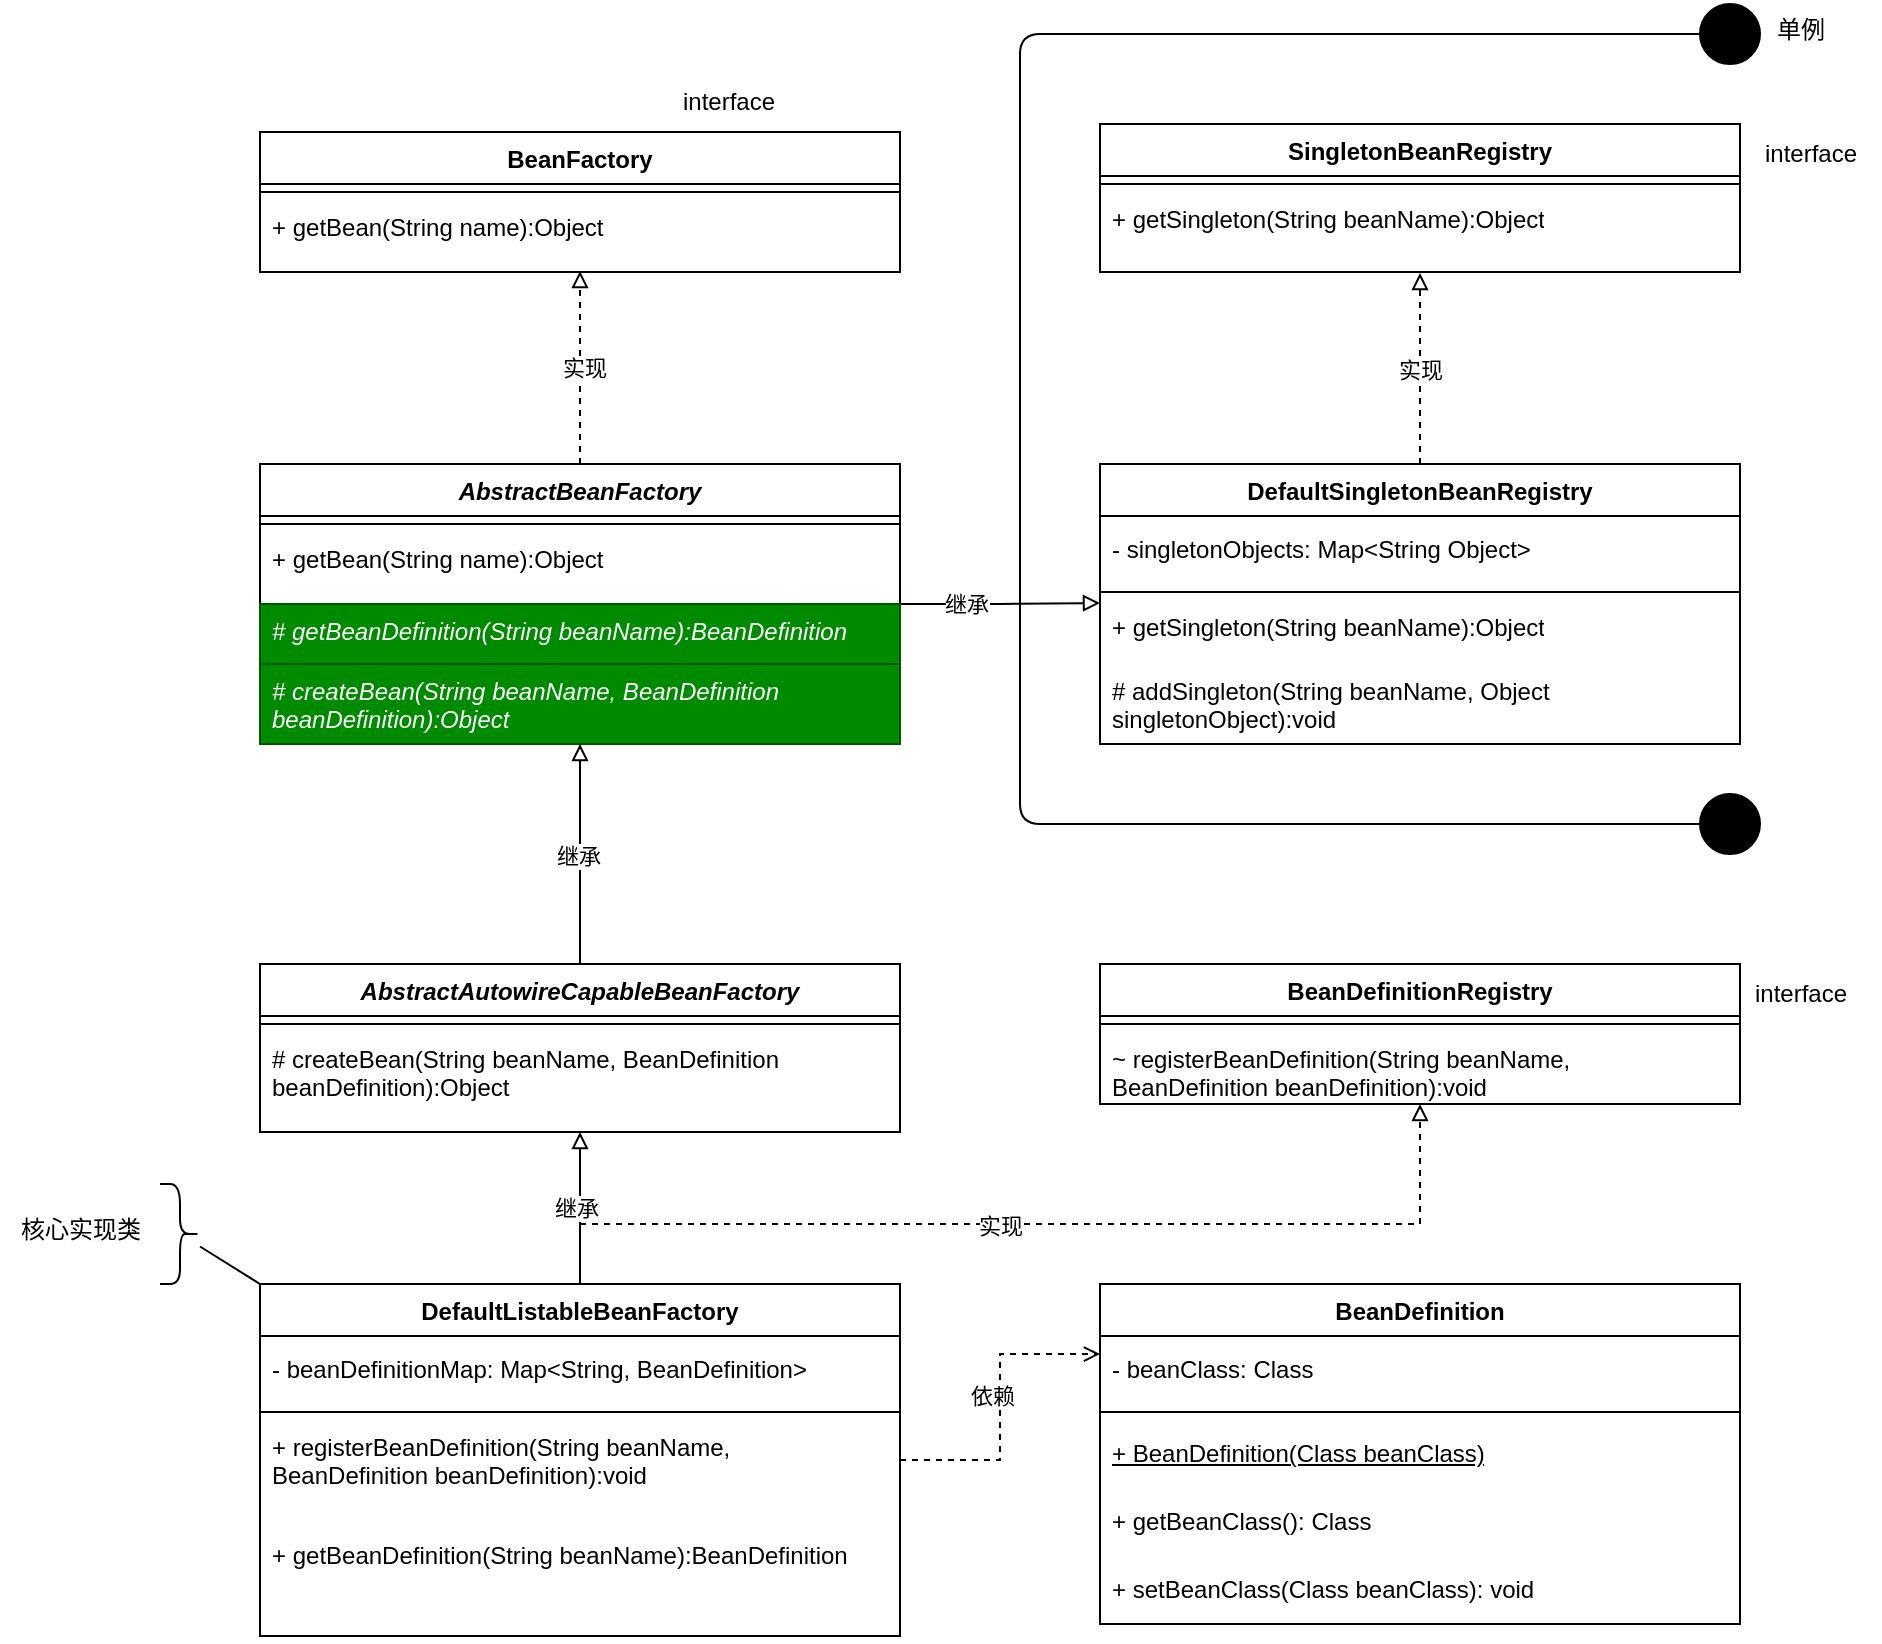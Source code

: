 <mxfile version="21.6.8" type="device">
  <diagram name="第 1 页" id="alVPErj44CpNK_qsjn6c">
    <mxGraphModel dx="1046" dy="1694" grid="1" gridSize="10" guides="1" tooltips="1" connect="1" arrows="1" fold="1" page="1" pageScale="1" pageWidth="827" pageHeight="1169" math="0" shadow="0">
      <root>
        <mxCell id="0" />
        <mxCell id="1" parent="0" />
        <mxCell id="1G4mxR07ogMKUm3dEiiU-1" value="BeanFactory" style="swimlane;fontStyle=1;align=center;verticalAlign=top;childLayout=stackLayout;horizontal=1;startSize=26;horizontalStack=0;resizeParent=1;resizeParentMax=0;resizeLast=0;collapsible=1;marginBottom=0;whiteSpace=wrap;html=1;" parent="1" vertex="1">
          <mxGeometry x="180" y="254" width="320" height="70" as="geometry" />
        </mxCell>
        <mxCell id="1G4mxR07ogMKUm3dEiiU-3" value="" style="line;strokeWidth=1;fillColor=none;align=left;verticalAlign=middle;spacingTop=-1;spacingLeft=3;spacingRight=3;rotatable=0;labelPosition=right;points=[];portConstraint=eastwest;strokeColor=inherit;" parent="1G4mxR07ogMKUm3dEiiU-1" vertex="1">
          <mxGeometry y="26" width="320" height="8" as="geometry" />
        </mxCell>
        <mxCell id="1G4mxR07ogMKUm3dEiiU-4" value="+ getBean(String name):Object" style="text;strokeColor=none;fillColor=none;align=left;verticalAlign=top;spacingLeft=4;spacingRight=4;overflow=hidden;rotatable=0;points=[[0,0.5],[1,0.5]];portConstraint=eastwest;whiteSpace=wrap;html=1;" parent="1G4mxR07ogMKUm3dEiiU-1" vertex="1">
          <mxGeometry y="34" width="320" height="36" as="geometry" />
        </mxCell>
        <mxCell id="1G4mxR07ogMKUm3dEiiU-6" value="interface" style="text;html=1;align=center;verticalAlign=middle;resizable=0;points=[];autosize=1;strokeColor=none;fillColor=none;" parent="1" vertex="1">
          <mxGeometry x="379" y="224" width="70" height="30" as="geometry" />
        </mxCell>
        <mxCell id="-Z0ZQBCkm_yl6rosg9UR-8" style="edgeStyle=orthogonalEdgeStyle;rounded=0;orthogonalLoop=1;jettySize=auto;html=1;entryX=0.5;entryY=0.986;entryDx=0;entryDy=0;entryPerimeter=0;dashed=1;endArrow=block;endFill=0;" parent="1" source="1G4mxR07ogMKUm3dEiiU-7" target="1G4mxR07ogMKUm3dEiiU-4" edge="1">
          <mxGeometry relative="1" as="geometry">
            <Array as="points">
              <mxPoint x="340" y="370" />
              <mxPoint x="340" y="370" />
            </Array>
          </mxGeometry>
        </mxCell>
        <mxCell id="-Z0ZQBCkm_yl6rosg9UR-9" value="实现" style="edgeLabel;html=1;align=center;verticalAlign=middle;resizable=0;points=[];" parent="-Z0ZQBCkm_yl6rosg9UR-8" vertex="1" connectable="0">
          <mxGeometry x="0.005" y="-2" relative="1" as="geometry">
            <mxPoint as="offset" />
          </mxGeometry>
        </mxCell>
        <mxCell id="-Z0ZQBCkm_yl6rosg9UR-15" style="edgeStyle=orthogonalEdgeStyle;rounded=0;orthogonalLoop=1;jettySize=auto;html=1;entryX=0;entryY=0.047;entryDx=0;entryDy=0;entryPerimeter=0;endArrow=block;endFill=0;" parent="1" source="1G4mxR07ogMKUm3dEiiU-7" target="1G4mxR07ogMKUm3dEiiU-22" edge="1">
          <mxGeometry relative="1" as="geometry" />
        </mxCell>
        <mxCell id="-Z0ZQBCkm_yl6rosg9UR-16" value="继承" style="edgeLabel;html=1;align=center;verticalAlign=middle;resizable=0;points=[];" parent="-Z0ZQBCkm_yl6rosg9UR-15" vertex="1" connectable="0">
          <mxGeometry x="-0.343" y="1" relative="1" as="geometry">
            <mxPoint y="1" as="offset" />
          </mxGeometry>
        </mxCell>
        <mxCell id="1G4mxR07ogMKUm3dEiiU-7" value="&lt;i&gt;AbstractBeanFactory&lt;/i&gt;" style="swimlane;fontStyle=1;align=center;verticalAlign=top;childLayout=stackLayout;horizontal=1;startSize=26;horizontalStack=0;resizeParent=1;resizeParentMax=0;resizeLast=0;collapsible=1;marginBottom=0;whiteSpace=wrap;html=1;gradientColor=none;swimlaneFillColor=none;labelBorderColor=none;" parent="1" vertex="1">
          <mxGeometry x="180" y="420" width="320" height="140" as="geometry" />
        </mxCell>
        <mxCell id="1G4mxR07ogMKUm3dEiiU-8" value="" style="line;strokeWidth=1;fillColor=none;align=left;verticalAlign=middle;spacingTop=-1;spacingLeft=3;spacingRight=3;rotatable=0;labelPosition=right;points=[];portConstraint=eastwest;strokeColor=inherit;" parent="1G4mxR07ogMKUm3dEiiU-7" vertex="1">
          <mxGeometry y="26" width="320" height="8" as="geometry" />
        </mxCell>
        <mxCell id="1G4mxR07ogMKUm3dEiiU-9" value="+ getBean(String name):Object" style="text;strokeColor=none;fillColor=none;align=left;verticalAlign=top;spacingLeft=4;spacingRight=4;overflow=hidden;rotatable=0;points=[[0,0.5],[1,0.5]];portConstraint=eastwest;whiteSpace=wrap;html=1;" parent="1G4mxR07ogMKUm3dEiiU-7" vertex="1">
          <mxGeometry y="34" width="320" height="36" as="geometry" />
        </mxCell>
        <mxCell id="1G4mxR07ogMKUm3dEiiU-15" value="&lt;span&gt;# getBeanDefinition(String beanName):BeanDefinition&lt;/span&gt;" style="text;strokeColor=#005700;fillColor=#008a00;align=left;verticalAlign=top;spacingLeft=4;spacingRight=4;overflow=hidden;rotatable=0;points=[[0,0.5],[1,0.5]];portConstraint=eastwest;whiteSpace=wrap;html=1;fontStyle=2;fontColor=#ffffff;" parent="1G4mxR07ogMKUm3dEiiU-7" vertex="1">
          <mxGeometry y="70" width="320" height="30" as="geometry" />
        </mxCell>
        <mxCell id="1G4mxR07ogMKUm3dEiiU-10" value="&lt;span&gt;# createBean(String beanName,&amp;nbsp;BeanDefinition beanDefinition):Object&lt;/span&gt;" style="text;strokeColor=#005700;fillColor=#008a00;align=left;verticalAlign=top;spacingLeft=4;spacingRight=4;overflow=hidden;rotatable=0;points=[[0,0.5],[1,0.5]];portConstraint=eastwest;whiteSpace=wrap;html=1;fontStyle=2;fontColor=#ffffff;" parent="1G4mxR07ogMKUm3dEiiU-7" vertex="1">
          <mxGeometry y="100" width="320" height="40" as="geometry" />
        </mxCell>
        <mxCell id="-Z0ZQBCkm_yl6rosg9UR-44" style="edgeStyle=orthogonalEdgeStyle;rounded=0;orthogonalLoop=1;jettySize=auto;html=1;endArrow=block;endFill=0;" parent="1" source="1G4mxR07ogMKUm3dEiiU-11" target="1G4mxR07ogMKUm3dEiiU-7" edge="1">
          <mxGeometry relative="1" as="geometry" />
        </mxCell>
        <mxCell id="-Z0ZQBCkm_yl6rosg9UR-45" value="继承" style="edgeLabel;html=1;align=center;verticalAlign=middle;resizable=0;points=[];" parent="-Z0ZQBCkm_yl6rosg9UR-44" vertex="1" connectable="0">
          <mxGeometry x="-0.018" y="1" relative="1" as="geometry">
            <mxPoint as="offset" />
          </mxGeometry>
        </mxCell>
        <mxCell id="1G4mxR07ogMKUm3dEiiU-11" value="&lt;span&gt;AbstractAutowireCapableBeanFactory&lt;/span&gt;" style="swimlane;fontStyle=3;align=center;verticalAlign=top;childLayout=stackLayout;horizontal=1;startSize=26;horizontalStack=0;resizeParent=1;resizeParentMax=0;resizeLast=0;collapsible=1;marginBottom=0;whiteSpace=wrap;html=1;" parent="1" vertex="1">
          <mxGeometry x="180" y="670" width="320" height="84" as="geometry" />
        </mxCell>
        <mxCell id="1G4mxR07ogMKUm3dEiiU-12" value="" style="line;strokeWidth=1;fillColor=none;align=left;verticalAlign=middle;spacingTop=-1;spacingLeft=3;spacingRight=3;rotatable=0;labelPosition=right;points=[];portConstraint=eastwest;strokeColor=inherit;" parent="1G4mxR07ogMKUm3dEiiU-11" vertex="1">
          <mxGeometry y="26" width="320" height="8" as="geometry" />
        </mxCell>
        <mxCell id="1G4mxR07ogMKUm3dEiiU-14" value="# createBean(String beanName, BeanDefinition beanDefinition):Object" style="text;strokeColor=none;fillColor=none;align=left;verticalAlign=top;spacingLeft=4;spacingRight=4;overflow=hidden;rotatable=0;points=[[0,0.5],[1,0.5]];portConstraint=eastwest;whiteSpace=wrap;html=1;" parent="1G4mxR07ogMKUm3dEiiU-11" vertex="1">
          <mxGeometry y="34" width="320" height="50" as="geometry" />
        </mxCell>
        <mxCell id="1G4mxR07ogMKUm3dEiiU-16" value="SingletonBeanRegistry" style="swimlane;fontStyle=1;align=center;verticalAlign=top;childLayout=stackLayout;horizontal=1;startSize=26;horizontalStack=0;resizeParent=1;resizeParentMax=0;resizeLast=0;collapsible=1;marginBottom=0;whiteSpace=wrap;html=1;" parent="1" vertex="1">
          <mxGeometry x="600" y="250" width="320" height="74" as="geometry" />
        </mxCell>
        <mxCell id="1G4mxR07ogMKUm3dEiiU-17" value="" style="line;strokeWidth=1;fillColor=none;align=left;verticalAlign=middle;spacingTop=-1;spacingLeft=3;spacingRight=3;rotatable=0;labelPosition=right;points=[];portConstraint=eastwest;strokeColor=inherit;" parent="1G4mxR07ogMKUm3dEiiU-16" vertex="1">
          <mxGeometry y="26" width="320" height="8" as="geometry" />
        </mxCell>
        <mxCell id="1G4mxR07ogMKUm3dEiiU-18" value="+ getSingleton(String beanName):Object" style="text;strokeColor=none;fillColor=none;align=left;verticalAlign=top;spacingLeft=4;spacingRight=4;overflow=hidden;rotatable=0;points=[[0,0.5],[1,0.5]];portConstraint=eastwest;whiteSpace=wrap;html=1;" parent="1G4mxR07ogMKUm3dEiiU-16" vertex="1">
          <mxGeometry y="34" width="320" height="40" as="geometry" />
        </mxCell>
        <mxCell id="-Z0ZQBCkm_yl6rosg9UR-7" value="实现" style="edgeStyle=orthogonalEdgeStyle;rounded=0;orthogonalLoop=1;jettySize=auto;html=1;entryX=0.5;entryY=1.013;entryDx=0;entryDy=0;entryPerimeter=0;dashed=1;endArrow=block;endFill=0;" parent="1" source="1G4mxR07ogMKUm3dEiiU-19" target="1G4mxR07ogMKUm3dEiiU-18" edge="1">
          <mxGeometry relative="1" as="geometry" />
        </mxCell>
        <mxCell id="1G4mxR07ogMKUm3dEiiU-19" value="DefaultSingletonBeanRegistry" style="swimlane;fontStyle=1;align=center;verticalAlign=top;childLayout=stackLayout;horizontal=1;startSize=26;horizontalStack=0;resizeParent=1;resizeParentMax=0;resizeLast=0;collapsible=1;marginBottom=0;whiteSpace=wrap;html=1;" parent="1" vertex="1">
          <mxGeometry x="600" y="420" width="320" height="140" as="geometry" />
        </mxCell>
        <mxCell id="1G4mxR07ogMKUm3dEiiU-21" value="- singletonObjects: Map&amp;lt;String Object&amp;gt;" style="text;strokeColor=none;fillColor=none;align=left;verticalAlign=middle;spacingLeft=4;spacingRight=4;overflow=hidden;rotatable=0;points=[[0,0.5],[1,0.5]];portConstraint=eastwest;whiteSpace=wrap;html=1;" parent="1G4mxR07ogMKUm3dEiiU-19" vertex="1">
          <mxGeometry y="26" width="320" height="34" as="geometry" />
        </mxCell>
        <mxCell id="1G4mxR07ogMKUm3dEiiU-20" value="" style="line;strokeWidth=1;fillColor=none;align=left;verticalAlign=middle;spacingTop=-1;spacingLeft=3;spacingRight=3;rotatable=0;labelPosition=right;points=[];portConstraint=eastwest;strokeColor=inherit;" parent="1G4mxR07ogMKUm3dEiiU-19" vertex="1">
          <mxGeometry y="60" width="320" height="8" as="geometry" />
        </mxCell>
        <mxCell id="1G4mxR07ogMKUm3dEiiU-22" value="+ getSingleton(String beanName):Object" style="text;strokeColor=none;fillColor=none;align=left;verticalAlign=top;spacingLeft=4;spacingRight=4;overflow=hidden;rotatable=0;points=[[0,0.5],[1,0.5]];portConstraint=eastwest;whiteSpace=wrap;html=1;" parent="1G4mxR07ogMKUm3dEiiU-19" vertex="1">
          <mxGeometry y="68" width="320" height="32" as="geometry" />
        </mxCell>
        <mxCell id="1G4mxR07ogMKUm3dEiiU-23" value="# addSingleton(String beanName, Object singletonObject):void" style="text;strokeColor=none;fillColor=none;align=left;verticalAlign=top;spacingLeft=4;spacingRight=4;overflow=hidden;rotatable=0;points=[[0,0.5],[1,0.5]];portConstraint=eastwest;whiteSpace=wrap;html=1;" parent="1G4mxR07ogMKUm3dEiiU-19" vertex="1">
          <mxGeometry y="100" width="320" height="40" as="geometry" />
        </mxCell>
        <mxCell id="-Z0ZQBCkm_yl6rosg9UR-12" style="edgeStyle=orthogonalEdgeStyle;rounded=1;orthogonalLoop=1;jettySize=auto;html=1;entryX=0;entryY=0.5;entryDx=0;entryDy=0;endArrow=none;endFill=0;" parent="1" source="-Z0ZQBCkm_yl6rosg9UR-10" target="-Z0ZQBCkm_yl6rosg9UR-11" edge="1">
          <mxGeometry relative="1" as="geometry">
            <Array as="points">
              <mxPoint x="560" y="205" />
              <mxPoint x="560" y="600" />
            </Array>
          </mxGeometry>
        </mxCell>
        <mxCell id="-Z0ZQBCkm_yl6rosg9UR-10" value="" style="ellipse;fillColor=strokeColor;html=1;" parent="1" vertex="1">
          <mxGeometry x="900" y="190" width="30" height="30" as="geometry" />
        </mxCell>
        <mxCell id="-Z0ZQBCkm_yl6rosg9UR-11" value="" style="ellipse;fillColor=strokeColor;html=1;" parent="1" vertex="1">
          <mxGeometry x="900" y="585" width="30" height="30" as="geometry" />
        </mxCell>
        <mxCell id="-Z0ZQBCkm_yl6rosg9UR-13" value="单例" style="text;html=1;align=center;verticalAlign=middle;resizable=0;points=[];autosize=1;strokeColor=none;fillColor=none;" parent="1" vertex="1">
          <mxGeometry x="925" y="188" width="50" height="30" as="geometry" />
        </mxCell>
        <mxCell id="-Z0ZQBCkm_yl6rosg9UR-17" value="BeanDefinitionRegistry" style="swimlane;fontStyle=1;align=center;verticalAlign=top;childLayout=stackLayout;horizontal=1;startSize=26;horizontalStack=0;resizeParent=1;resizeParentMax=0;resizeLast=0;collapsible=1;marginBottom=0;whiteSpace=wrap;html=1;" parent="1" vertex="1">
          <mxGeometry x="600" y="670" width="320" height="70" as="geometry" />
        </mxCell>
        <mxCell id="-Z0ZQBCkm_yl6rosg9UR-18" value="" style="line;strokeWidth=1;fillColor=none;align=left;verticalAlign=middle;spacingTop=-1;spacingLeft=3;spacingRight=3;rotatable=0;labelPosition=right;points=[];portConstraint=eastwest;strokeColor=inherit;" parent="-Z0ZQBCkm_yl6rosg9UR-17" vertex="1">
          <mxGeometry y="26" width="320" height="8" as="geometry" />
        </mxCell>
        <mxCell id="-Z0ZQBCkm_yl6rosg9UR-19" value="~ registerBeanDefinition(String beanName, BeanDefinition beanDefinition):void" style="text;strokeColor=none;fillColor=none;align=left;verticalAlign=top;spacingLeft=4;spacingRight=4;overflow=hidden;rotatable=0;points=[[0,0.5],[1,0.5]];portConstraint=eastwest;whiteSpace=wrap;html=1;" parent="-Z0ZQBCkm_yl6rosg9UR-17" vertex="1">
          <mxGeometry y="34" width="320" height="36" as="geometry" />
        </mxCell>
        <mxCell id="-Z0ZQBCkm_yl6rosg9UR-21" value="interface" style="text;html=1;align=center;verticalAlign=middle;resizable=0;points=[];autosize=1;strokeColor=none;fillColor=none;" parent="1" vertex="1">
          <mxGeometry x="915" y="670" width="70" height="30" as="geometry" />
        </mxCell>
        <mxCell id="-Z0ZQBCkm_yl6rosg9UR-38" style="edgeStyle=orthogonalEdgeStyle;rounded=0;orthogonalLoop=1;jettySize=auto;html=1;entryX=0;entryY=0.265;entryDx=0;entryDy=0;entryPerimeter=0;dashed=1;endArrow=open;endFill=0;" parent="1" source="-Z0ZQBCkm_yl6rosg9UR-22" target="-Z0ZQBCkm_yl6rosg9UR-36" edge="1">
          <mxGeometry relative="1" as="geometry" />
        </mxCell>
        <mxCell id="-Z0ZQBCkm_yl6rosg9UR-39" value="依赖" style="edgeLabel;html=1;align=center;verticalAlign=middle;resizable=0;points=[];" parent="-Z0ZQBCkm_yl6rosg9UR-38" vertex="1" connectable="0">
          <mxGeometry x="0.072" y="4" relative="1" as="geometry">
            <mxPoint as="offset" />
          </mxGeometry>
        </mxCell>
        <mxCell id="-Z0ZQBCkm_yl6rosg9UR-40" style="edgeStyle=orthogonalEdgeStyle;rounded=0;orthogonalLoop=1;jettySize=auto;html=1;endArrow=block;endFill=0;" parent="1" source="-Z0ZQBCkm_yl6rosg9UR-22" target="1G4mxR07ogMKUm3dEiiU-11" edge="1">
          <mxGeometry relative="1" as="geometry" />
        </mxCell>
        <mxCell id="-Z0ZQBCkm_yl6rosg9UR-41" value="继承" style="edgeLabel;html=1;align=center;verticalAlign=middle;resizable=0;points=[];" parent="-Z0ZQBCkm_yl6rosg9UR-40" vertex="1" connectable="0">
          <mxGeometry y="2" relative="1" as="geometry">
            <mxPoint as="offset" />
          </mxGeometry>
        </mxCell>
        <mxCell id="-Z0ZQBCkm_yl6rosg9UR-42" style="edgeStyle=orthogonalEdgeStyle;rounded=0;orthogonalLoop=1;jettySize=auto;html=1;dashed=1;endArrow=block;endFill=0;" parent="1" source="-Z0ZQBCkm_yl6rosg9UR-22" target="-Z0ZQBCkm_yl6rosg9UR-17" edge="1">
          <mxGeometry relative="1" as="geometry">
            <Array as="points">
              <mxPoint x="340" y="800" />
              <mxPoint x="760" y="800" />
            </Array>
          </mxGeometry>
        </mxCell>
        <mxCell id="-Z0ZQBCkm_yl6rosg9UR-43" value="实现" style="edgeLabel;html=1;align=center;verticalAlign=middle;resizable=0;points=[];" parent="-Z0ZQBCkm_yl6rosg9UR-42" vertex="1" connectable="0">
          <mxGeometry x="0.29" y="-1" relative="1" as="geometry">
            <mxPoint x="-89" as="offset" />
          </mxGeometry>
        </mxCell>
        <mxCell id="-Z0ZQBCkm_yl6rosg9UR-22" value="DefaultListableBeanFactory" style="swimlane;fontStyle=1;align=center;verticalAlign=top;childLayout=stackLayout;horizontal=1;startSize=26;horizontalStack=0;resizeParent=1;resizeParentMax=0;resizeLast=0;collapsible=1;marginBottom=0;whiteSpace=wrap;html=1;" parent="1" vertex="1">
          <mxGeometry x="180" y="830" width="320" height="176" as="geometry" />
        </mxCell>
        <mxCell id="-Z0ZQBCkm_yl6rosg9UR-26" value="- beanDefinitionMap: Map&amp;lt;String, BeanDefinition&amp;gt;" style="text;strokeColor=none;fillColor=none;align=left;verticalAlign=middle;spacingLeft=4;spacingRight=4;overflow=hidden;rotatable=0;points=[[0,0.5],[1,0.5]];portConstraint=eastwest;whiteSpace=wrap;html=1;" parent="-Z0ZQBCkm_yl6rosg9UR-22" vertex="1">
          <mxGeometry y="26" width="320" height="34" as="geometry" />
        </mxCell>
        <mxCell id="-Z0ZQBCkm_yl6rosg9UR-23" value="" style="line;strokeWidth=1;fillColor=none;align=left;verticalAlign=middle;spacingTop=-1;spacingLeft=3;spacingRight=3;rotatable=0;labelPosition=right;points=[];portConstraint=eastwest;strokeColor=inherit;" parent="-Z0ZQBCkm_yl6rosg9UR-22" vertex="1">
          <mxGeometry y="60" width="320" height="8" as="geometry" />
        </mxCell>
        <mxCell id="-Z0ZQBCkm_yl6rosg9UR-24" value="+ registerBeanDefinition(String beanName, BeanDefinition beanDefinition):void" style="text;strokeColor=none;fillColor=none;align=left;verticalAlign=top;spacingLeft=4;spacingRight=4;overflow=hidden;rotatable=0;points=[[0,0.5],[1,0.5]];portConstraint=eastwest;whiteSpace=wrap;html=1;" parent="-Z0ZQBCkm_yl6rosg9UR-22" vertex="1">
          <mxGeometry y="68" width="320" height="54" as="geometry" />
        </mxCell>
        <mxCell id="-Z0ZQBCkm_yl6rosg9UR-27" value="+ getBeanDefinition(String beanName):BeanDefinition" style="text;strokeColor=none;fillColor=none;align=left;verticalAlign=top;spacingLeft=4;spacingRight=4;overflow=hidden;rotatable=0;points=[[0,0.5],[1,0.5]];portConstraint=eastwest;whiteSpace=wrap;html=1;" parent="-Z0ZQBCkm_yl6rosg9UR-22" vertex="1">
          <mxGeometry y="122" width="320" height="54" as="geometry" />
        </mxCell>
        <mxCell id="-Z0ZQBCkm_yl6rosg9UR-33" value="BeanDefinition" style="swimlane;fontStyle=1;align=center;verticalAlign=top;childLayout=stackLayout;horizontal=1;startSize=26;horizontalStack=0;resizeParent=1;resizeParentMax=0;resizeLast=0;collapsible=1;marginBottom=0;whiteSpace=wrap;html=1;" parent="1" vertex="1">
          <mxGeometry x="600" y="830" width="320" height="170" as="geometry" />
        </mxCell>
        <mxCell id="-Z0ZQBCkm_yl6rosg9UR-36" value="- beanClass: Class" style="text;strokeColor=none;fillColor=none;align=left;verticalAlign=middle;spacingLeft=4;spacingRight=4;overflow=hidden;rotatable=0;points=[[0,0.5],[1,0.5]];portConstraint=eastwest;whiteSpace=wrap;html=1;" parent="-Z0ZQBCkm_yl6rosg9UR-33" vertex="1">
          <mxGeometry y="26" width="320" height="34" as="geometry" />
        </mxCell>
        <mxCell id="-Z0ZQBCkm_yl6rosg9UR-34" value="" style="line;strokeWidth=1;fillColor=none;align=left;verticalAlign=middle;spacingTop=-1;spacingLeft=3;spacingRight=3;rotatable=0;labelPosition=right;points=[];portConstraint=eastwest;strokeColor=inherit;" parent="-Z0ZQBCkm_yl6rosg9UR-33" vertex="1">
          <mxGeometry y="60" width="320" height="8" as="geometry" />
        </mxCell>
        <mxCell id="-Z0ZQBCkm_yl6rosg9UR-51" value="+ BeanDefinition(Class beanClass)" style="text;strokeColor=none;fillColor=none;align=left;verticalAlign=middle;spacingLeft=4;spacingRight=4;overflow=hidden;rotatable=0;points=[[0,0.5],[1,0.5]];portConstraint=eastwest;whiteSpace=wrap;html=1;fontStyle=4" parent="-Z0ZQBCkm_yl6rosg9UR-33" vertex="1">
          <mxGeometry y="68" width="320" height="34" as="geometry" />
        </mxCell>
        <mxCell id="-Z0ZQBCkm_yl6rosg9UR-52" value="+ getBeanClass(): Class" style="text;strokeColor=none;fillColor=none;align=left;verticalAlign=middle;spacingLeft=4;spacingRight=4;overflow=hidden;rotatable=0;points=[[0,0.5],[1,0.5]];portConstraint=eastwest;whiteSpace=wrap;html=1;fontStyle=0" parent="-Z0ZQBCkm_yl6rosg9UR-33" vertex="1">
          <mxGeometry y="102" width="320" height="34" as="geometry" />
        </mxCell>
        <mxCell id="-Z0ZQBCkm_yl6rosg9UR-53" value="+ setBeanClass(Class beanClass): void" style="text;strokeColor=none;fillColor=none;align=left;verticalAlign=middle;spacingLeft=4;spacingRight=4;overflow=hidden;rotatable=0;points=[[0,0.5],[1,0.5]];portConstraint=eastwest;whiteSpace=wrap;html=1;fontStyle=0" parent="-Z0ZQBCkm_yl6rosg9UR-33" vertex="1">
          <mxGeometry y="136" width="320" height="34" as="geometry" />
        </mxCell>
        <mxCell id="-Z0ZQBCkm_yl6rosg9UR-46" value="interface" style="text;html=1;align=center;verticalAlign=middle;resizable=0;points=[];autosize=1;strokeColor=none;fillColor=none;" parent="1" vertex="1">
          <mxGeometry x="920" y="250" width="70" height="30" as="geometry" />
        </mxCell>
        <mxCell id="-Z0ZQBCkm_yl6rosg9UR-48" style="rounded=0;orthogonalLoop=1;jettySize=auto;html=1;entryX=0;entryY=0;entryDx=0;entryDy=0;endArrow=none;endFill=0;" parent="1" source="-Z0ZQBCkm_yl6rosg9UR-47" target="-Z0ZQBCkm_yl6rosg9UR-22" edge="1">
          <mxGeometry relative="1" as="geometry">
            <Array as="points" />
          </mxGeometry>
        </mxCell>
        <mxCell id="-Z0ZQBCkm_yl6rosg9UR-47" value="" style="shape=curlyBracket;whiteSpace=wrap;html=1;rounded=1;flipH=1;labelPosition=right;verticalLabelPosition=middle;align=left;verticalAlign=middle;size=0.5;" parent="1" vertex="1">
          <mxGeometry x="130" y="780" width="20" height="50" as="geometry" />
        </mxCell>
        <mxCell id="-Z0ZQBCkm_yl6rosg9UR-49" value="核心实现类" style="text;html=1;align=center;verticalAlign=middle;resizable=0;points=[];autosize=1;strokeColor=none;fillColor=none;" parent="1" vertex="1">
          <mxGeometry x="50" y="788" width="80" height="30" as="geometry" />
        </mxCell>
      </root>
    </mxGraphModel>
  </diagram>
</mxfile>
